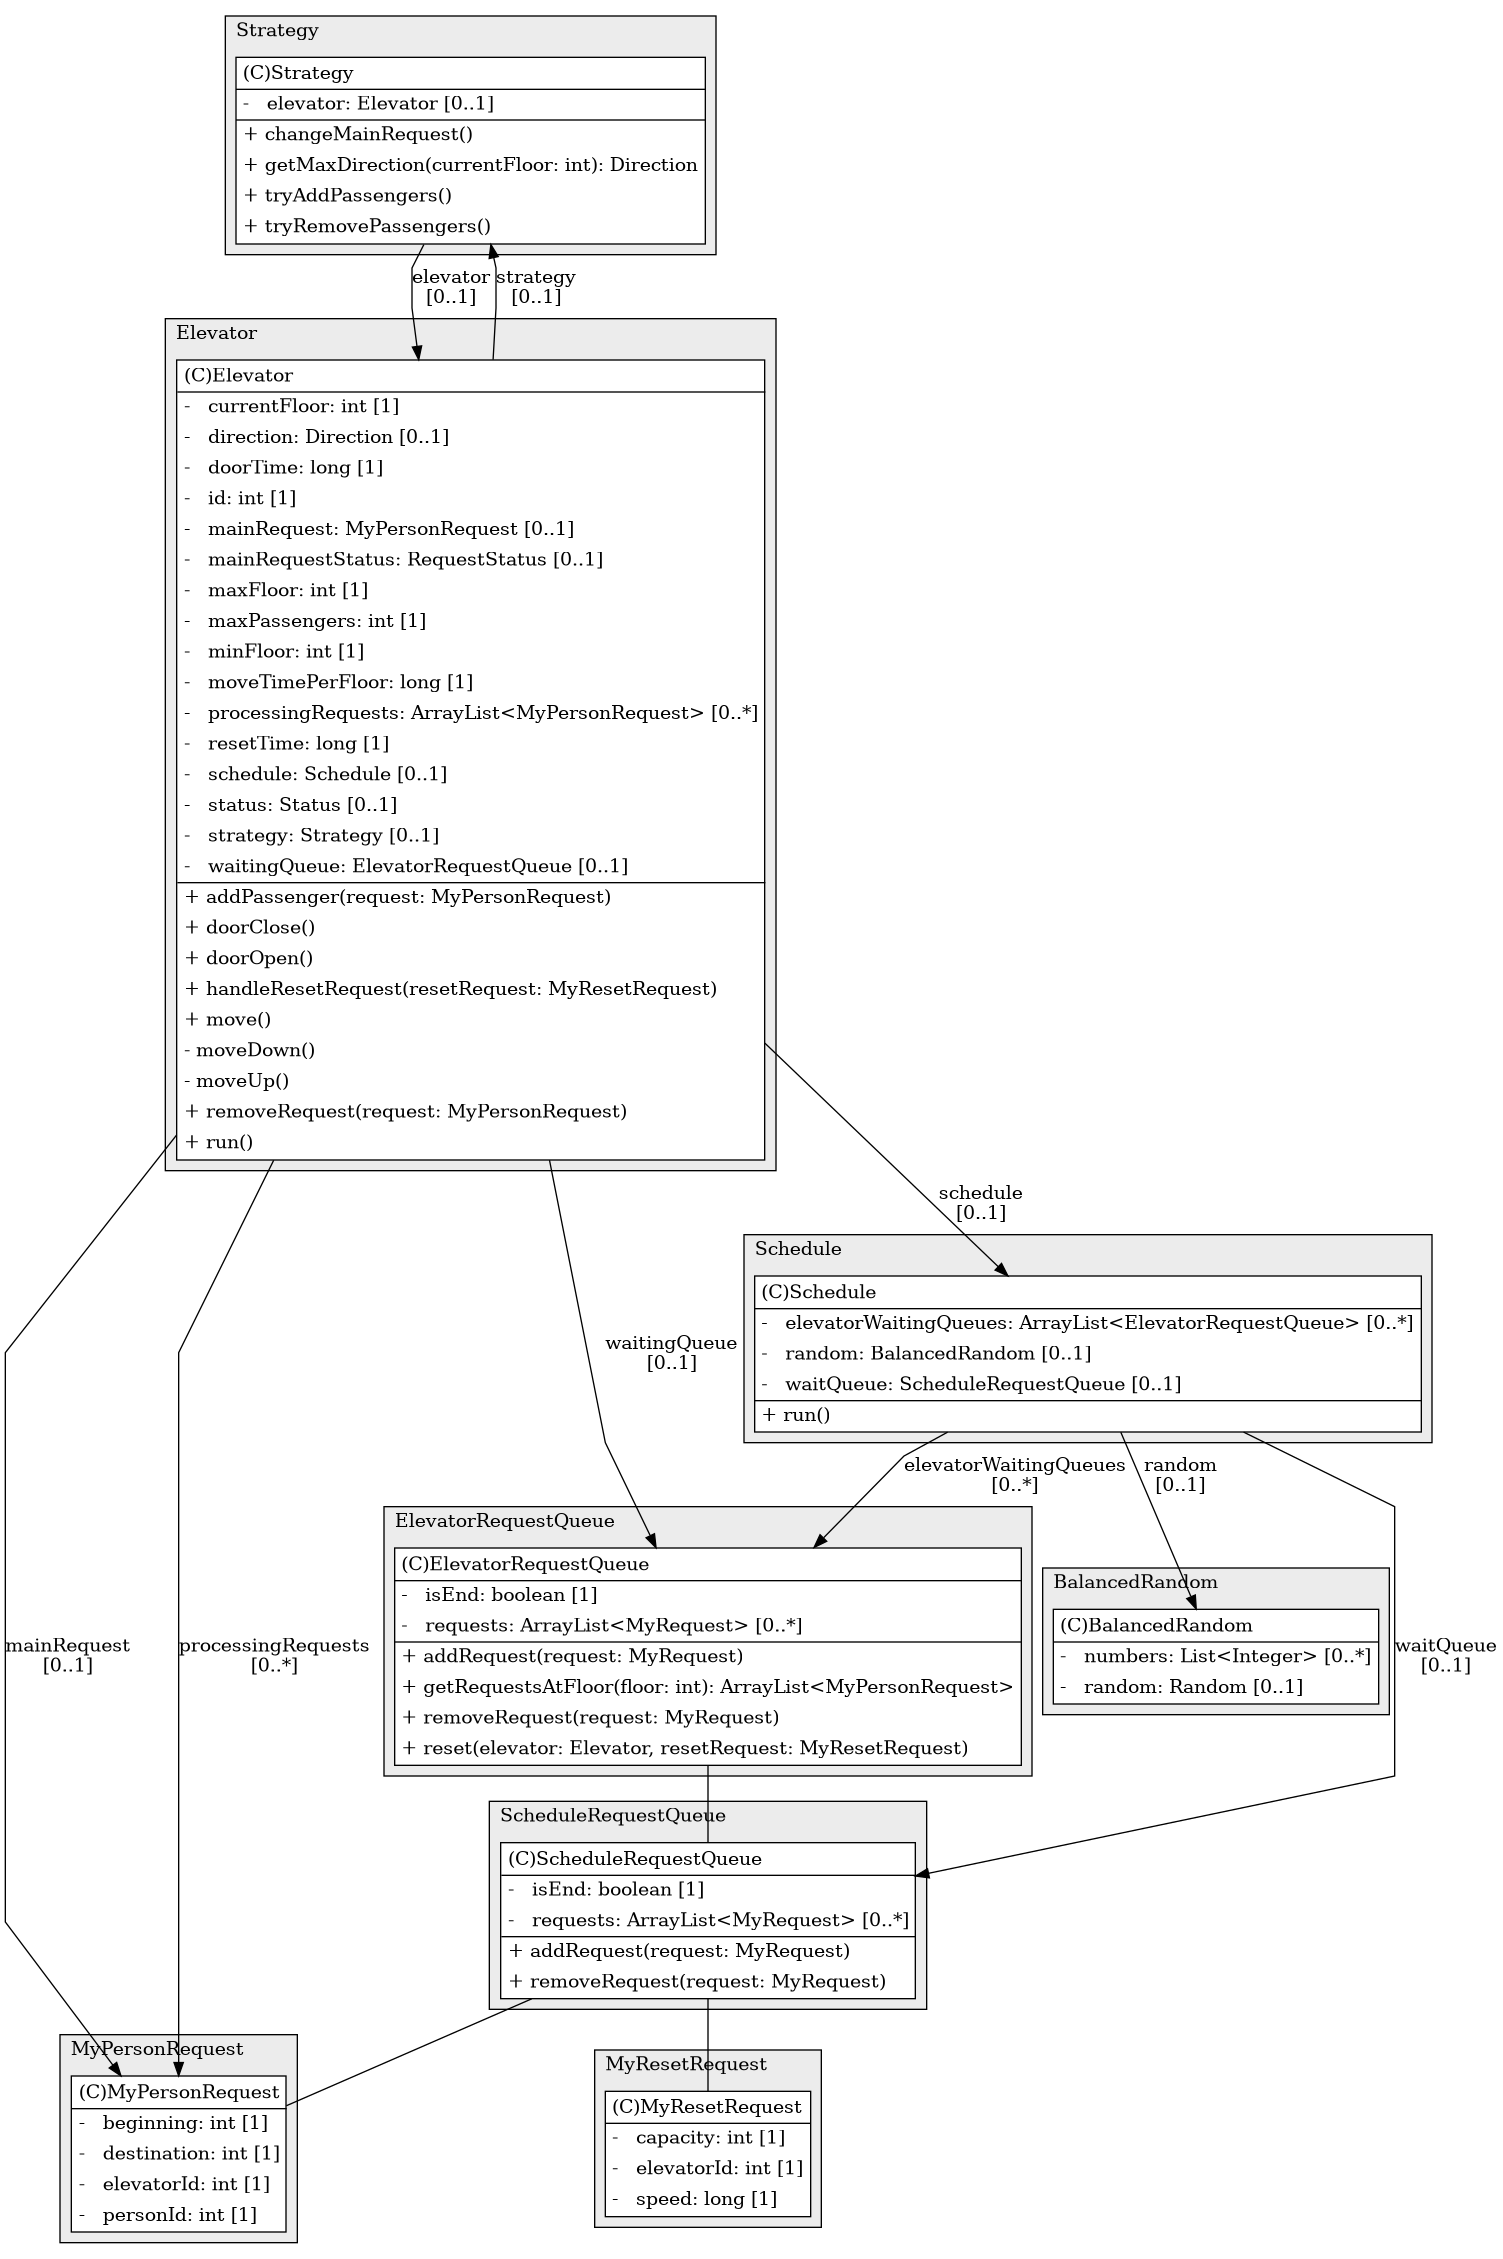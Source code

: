@startuml

/' diagram meta data start
config=StructureConfiguration;
{
  "projectClassification": {
    "searchMode": "OpenProject", // OpenProject, AllProjects
    "includedProjects": "",
    "pathEndKeywords": "*.impl",
    "isClientPath": "",
    "isClientName": "",
    "isTestPath": "",
    "isTestName": "",
    "isMappingPath": "",
    "isMappingName": "",
    "isDataAccessPath": "",
    "isDataAccessName": "",
    "isDataStructurePath": "",
    "isDataStructureName": "",
    "isInterfaceStructuresPath": "",
    "isInterfaceStructuresName": "",
    "isEntryPointPath": "",
    "isEntryPointName": "",
    "treatFinalFieldsAsMandatory": false
  },
  "graphRestriction": {
    "classPackageExcludeFilter": "",
    "classPackageIncludeFilter": "",
    "classNameExcludeFilter": "",
    "classNameIncludeFilter": "",
    "methodNameExcludeFilter": "",
    "methodNameIncludeFilter": "",
    "removeByInheritance": "", // inheritance/annotation based filtering is done in a second step
    "removeByAnnotation": "",
    "removeByClassPackage": "", // cleanup the graph after inheritance/annotation based filtering is done
    "removeByClassName": "",
    "cutMappings": false,
    "cutEnum": true,
    "cutTests": true,
    "cutClient": true,
    "cutDataAccess": false,
    "cutInterfaceStructures": false,
    "cutDataStructures": false,
    "cutGetterAndSetter": true,
    "cutConstructors": true
  },
  "graphTraversal": {
    "forwardDepth": 6,
    "backwardDepth": 6,
    "classPackageExcludeFilter": "",
    "classPackageIncludeFilter": "",
    "classNameExcludeFilter": "",
    "classNameIncludeFilter": "",
    "methodNameExcludeFilter": "",
    "methodNameIncludeFilter": "",
    "hideMappings": false,
    "hideDataStructures": false,
    "hidePrivateMethods": true,
    "hideInterfaceCalls": true, // indirection: implementation -> interface (is hidden) -> implementation
    "onlyShowApplicationEntryPoints": false, // root node is included
    "useMethodCallsForStructureDiagram": "ForwardOnly" // ForwardOnly, BothDirections, No
  },
  "details": {
    "aggregation": "GroupByClass", // ByClass, GroupByClass, None
    "showClassGenericTypes": true,
    "showMethods": true,
    "showMethodParameterNames": true,
    "showMethodParameterTypes": true,
    "showMethodReturnType": true,
    "showPackageLevels": 2,
    "showDetailedClassStructure": true
  },
  "rootClass": "Elevator",
  "extensionCallbackMethod": "" // qualified.class.name#methodName - signature: public static String method(String)
}
diagram meta data end '/



digraph g {
    rankdir="TB"
    splines=polyline
    

'nodes 
subgraph cluster_156899570 { 
   	label=MyPersonRequest
	labeljust=l
	fillcolor="#ececec"
	style=filled
   
   MyPersonRequest156899570[
	label=<<TABLE BORDER="1" CELLBORDER="0" CELLPADDING="4" CELLSPACING="0">
<TR><TD ALIGN="LEFT" >(C)MyPersonRequest</TD></TR>
<HR/>
<TR><TD ALIGN="LEFT" >-   beginning: int [1]</TD></TR>
<TR><TD ALIGN="LEFT" >-   destination: int [1]</TD></TR>
<TR><TD ALIGN="LEFT" >-   elevatorId: int [1]</TD></TR>
<TR><TD ALIGN="LEFT" >-   personId: int [1]</TD></TR>
</TABLE>>
	style=filled
	margin=0
	shape=plaintext
	fillcolor="#FFFFFF"
];
} 

subgraph cluster_1706826768 { 
   	label=ElevatorRequestQueue
	labeljust=l
	fillcolor="#ececec"
	style=filled
   
   ElevatorRequestQueue1706826768[
	label=<<TABLE BORDER="1" CELLBORDER="0" CELLPADDING="4" CELLSPACING="0">
<TR><TD ALIGN="LEFT" >(C)ElevatorRequestQueue</TD></TR>
<HR/>
<TR><TD ALIGN="LEFT" >-   isEnd: boolean [1]</TD></TR>
<TR><TD ALIGN="LEFT" >-   requests: ArrayList&lt;MyRequest&gt; [0..*]</TD></TR>
<HR/>
<TR><TD ALIGN="LEFT" >+ addRequest(request: MyRequest)</TD></TR>
<TR><TD ALIGN="LEFT" >+ getRequestsAtFloor(floor: int): ArrayList&lt;MyPersonRequest&gt;</TD></TR>
<TR><TD ALIGN="LEFT" >+ removeRequest(request: MyRequest)</TD></TR>
<TR><TD ALIGN="LEFT" >+ reset(elevator: Elevator, resetRequest: MyResetRequest)</TD></TR>
</TABLE>>
	style=filled
	margin=0
	shape=plaintext
	fillcolor="#FFFFFF"
];
} 

subgraph cluster_1852442515 { 
   	label=Strategy
	labeljust=l
	fillcolor="#ececec"
	style=filled
   
   Strategy1852442515[
	label=<<TABLE BORDER="1" CELLBORDER="0" CELLPADDING="4" CELLSPACING="0">
<TR><TD ALIGN="LEFT" >(C)Strategy</TD></TR>
<HR/>
<TR><TD ALIGN="LEFT" >-   elevator: Elevator [0..1]</TD></TR>
<HR/>
<TR><TD ALIGN="LEFT" >+ changeMainRequest()</TD></TR>
<TR><TD ALIGN="LEFT" >+ getMaxDirection(currentFloor: int): Direction</TD></TR>
<TR><TD ALIGN="LEFT" >+ tryAddPassengers()</TD></TR>
<TR><TD ALIGN="LEFT" >+ tryRemovePassengers()</TD></TR>
</TABLE>>
	style=filled
	margin=0
	shape=plaintext
	fillcolor="#FFFFFF"
];
} 

subgraph cluster_633276745 { 
   	label=Schedule
	labeljust=l
	fillcolor="#ececec"
	style=filled
   
   Schedule633276745[
	label=<<TABLE BORDER="1" CELLBORDER="0" CELLPADDING="4" CELLSPACING="0">
<TR><TD ALIGN="LEFT" >(C)Schedule</TD></TR>
<HR/>
<TR><TD ALIGN="LEFT" >-   elevatorWaitingQueues: ArrayList&lt;ElevatorRequestQueue&gt; [0..*]</TD></TR>
<TR><TD ALIGN="LEFT" >-   random: BalancedRandom [0..1]</TD></TR>
<TR><TD ALIGN="LEFT" >-   waitQueue: ScheduleRequestQueue [0..1]</TD></TR>
<HR/>
<TR><TD ALIGN="LEFT" >+ run()</TD></TR>
</TABLE>>
	style=filled
	margin=0
	shape=plaintext
	fillcolor="#FFFFFF"
];
} 

subgraph cluster_64503054 { 
   	label=Elevator
	labeljust=l
	fillcolor="#ececec"
	style=filled
   
   Elevator64503054[
	label=<<TABLE BORDER="1" CELLBORDER="0" CELLPADDING="4" CELLSPACING="0">
<TR><TD ALIGN="LEFT" >(C)Elevator</TD></TR>
<HR/>
<TR><TD ALIGN="LEFT" >-   currentFloor: int [1]</TD></TR>
<TR><TD ALIGN="LEFT" >-   direction: Direction [0..1]</TD></TR>
<TR><TD ALIGN="LEFT" >-   doorTime: long [1]</TD></TR>
<TR><TD ALIGN="LEFT" >-   id: int [1]</TD></TR>
<TR><TD ALIGN="LEFT" >-   mainRequest: MyPersonRequest [0..1]</TD></TR>
<TR><TD ALIGN="LEFT" >-   mainRequestStatus: RequestStatus [0..1]</TD></TR>
<TR><TD ALIGN="LEFT" >-   maxFloor: int [1]</TD></TR>
<TR><TD ALIGN="LEFT" >-   maxPassengers: int [1]</TD></TR>
<TR><TD ALIGN="LEFT" >-   minFloor: int [1]</TD></TR>
<TR><TD ALIGN="LEFT" >-   moveTimePerFloor: long [1]</TD></TR>
<TR><TD ALIGN="LEFT" >-   processingRequests: ArrayList&lt;MyPersonRequest&gt; [0..*]</TD></TR>
<TR><TD ALIGN="LEFT" >-   resetTime: long [1]</TD></TR>
<TR><TD ALIGN="LEFT" >-   schedule: Schedule [0..1]</TD></TR>
<TR><TD ALIGN="LEFT" >-   status: Status [0..1]</TD></TR>
<TR><TD ALIGN="LEFT" >-   strategy: Strategy [0..1]</TD></TR>
<TR><TD ALIGN="LEFT" >-   waitingQueue: ElevatorRequestQueue [0..1]</TD></TR>
<HR/>
<TR><TD ALIGN="LEFT" >+ addPassenger(request: MyPersonRequest)</TD></TR>
<TR><TD ALIGN="LEFT" >+ doorClose()</TD></TR>
<TR><TD ALIGN="LEFT" >+ doorOpen()</TD></TR>
<TR><TD ALIGN="LEFT" >+ handleResetRequest(resetRequest: MyResetRequest)</TD></TR>
<TR><TD ALIGN="LEFT" >+ move()</TD></TR>
<TR><TD ALIGN="LEFT" >- moveDown()</TD></TR>
<TR><TD ALIGN="LEFT" >- moveUp()</TD></TR>
<TR><TD ALIGN="LEFT" >+ removeRequest(request: MyPersonRequest)</TD></TR>
<TR><TD ALIGN="LEFT" >+ run()</TD></TR>
</TABLE>>
	style=filled
	margin=0
	shape=plaintext
	fillcolor="#FFFFFF"
];
} 

subgraph cluster_749555156 { 
   	label=MyResetRequest
	labeljust=l
	fillcolor="#ececec"
	style=filled
   
   MyResetRequest749555156[
	label=<<TABLE BORDER="1" CELLBORDER="0" CELLPADDING="4" CELLSPACING="0">
<TR><TD ALIGN="LEFT" >(C)MyResetRequest</TD></TR>
<HR/>
<TR><TD ALIGN="LEFT" >-   capacity: int [1]</TD></TR>
<TR><TD ALIGN="LEFT" >-   elevatorId: int [1]</TD></TR>
<TR><TD ALIGN="LEFT" >-   speed: long [1]</TD></TR>
</TABLE>>
	style=filled
	margin=0
	shape=plaintext
	fillcolor="#FFFFFF"
];
} 

subgraph cluster_911203317 { 
   	label=BalancedRandom
	labeljust=l
	fillcolor="#ececec"
	style=filled
   
   BalancedRandom911203317[
	label=<<TABLE BORDER="1" CELLBORDER="0" CELLPADDING="4" CELLSPACING="0">
<TR><TD ALIGN="LEFT" >(C)BalancedRandom</TD></TR>
<HR/>
<TR><TD ALIGN="LEFT" >-   numbers: List&lt;Integer&gt; [0..*]</TD></TR>
<TR><TD ALIGN="LEFT" >-   random: Random [0..1]</TD></TR>
</TABLE>>
	style=filled
	margin=0
	shape=plaintext
	fillcolor="#FFFFFF"
];
} 

subgraph cluster_954099737 { 
   	label=ScheduleRequestQueue
	labeljust=l
	fillcolor="#ececec"
	style=filled
   
   ScheduleRequestQueue954099737[
	label=<<TABLE BORDER="1" CELLBORDER="0" CELLPADDING="4" CELLSPACING="0">
<TR><TD ALIGN="LEFT" >(C)ScheduleRequestQueue</TD></TR>
<HR/>
<TR><TD ALIGN="LEFT" >-   isEnd: boolean [1]</TD></TR>
<TR><TD ALIGN="LEFT" >-   requests: ArrayList&lt;MyRequest&gt; [0..*]</TD></TR>
<HR/>
<TR><TD ALIGN="LEFT" >+ addRequest(request: MyRequest)</TD></TR>
<TR><TD ALIGN="LEFT" >+ removeRequest(request: MyRequest)</TD></TR>
</TABLE>>
	style=filled
	margin=0
	shape=plaintext
	fillcolor="#FFFFFF"
];
} 

'edges    
Elevator64503054 -> ElevatorRequestQueue1706826768[label="waitingQueue
[0..1]"];
Elevator64503054 -> MyPersonRequest156899570[label="mainRequest
[0..1]"];
Elevator64503054 -> MyPersonRequest156899570[label="processingRequests
[0..*]"];
Elevator64503054 -> Schedule633276745[label="schedule
[0..1]"];
Elevator64503054 -> Strategy1852442515[label="strategy
[0..1]"];
ElevatorRequestQueue1706826768 -> ScheduleRequestQueue954099737[arrowhead=none];
Schedule633276745 -> BalancedRandom911203317[label="random
[0..1]"];
Schedule633276745 -> ElevatorRequestQueue1706826768[label="elevatorWaitingQueues
[0..*]"];
Schedule633276745 -> ScheduleRequestQueue954099737[label="waitQueue
[0..1]"];
ScheduleRequestQueue954099737 -> MyPersonRequest156899570[arrowhead=none];
ScheduleRequestQueue954099737 -> MyResetRequest749555156[arrowhead=none];
Strategy1852442515 -> Elevator64503054[label="elevator
[0..1]"];
    
}
@enduml